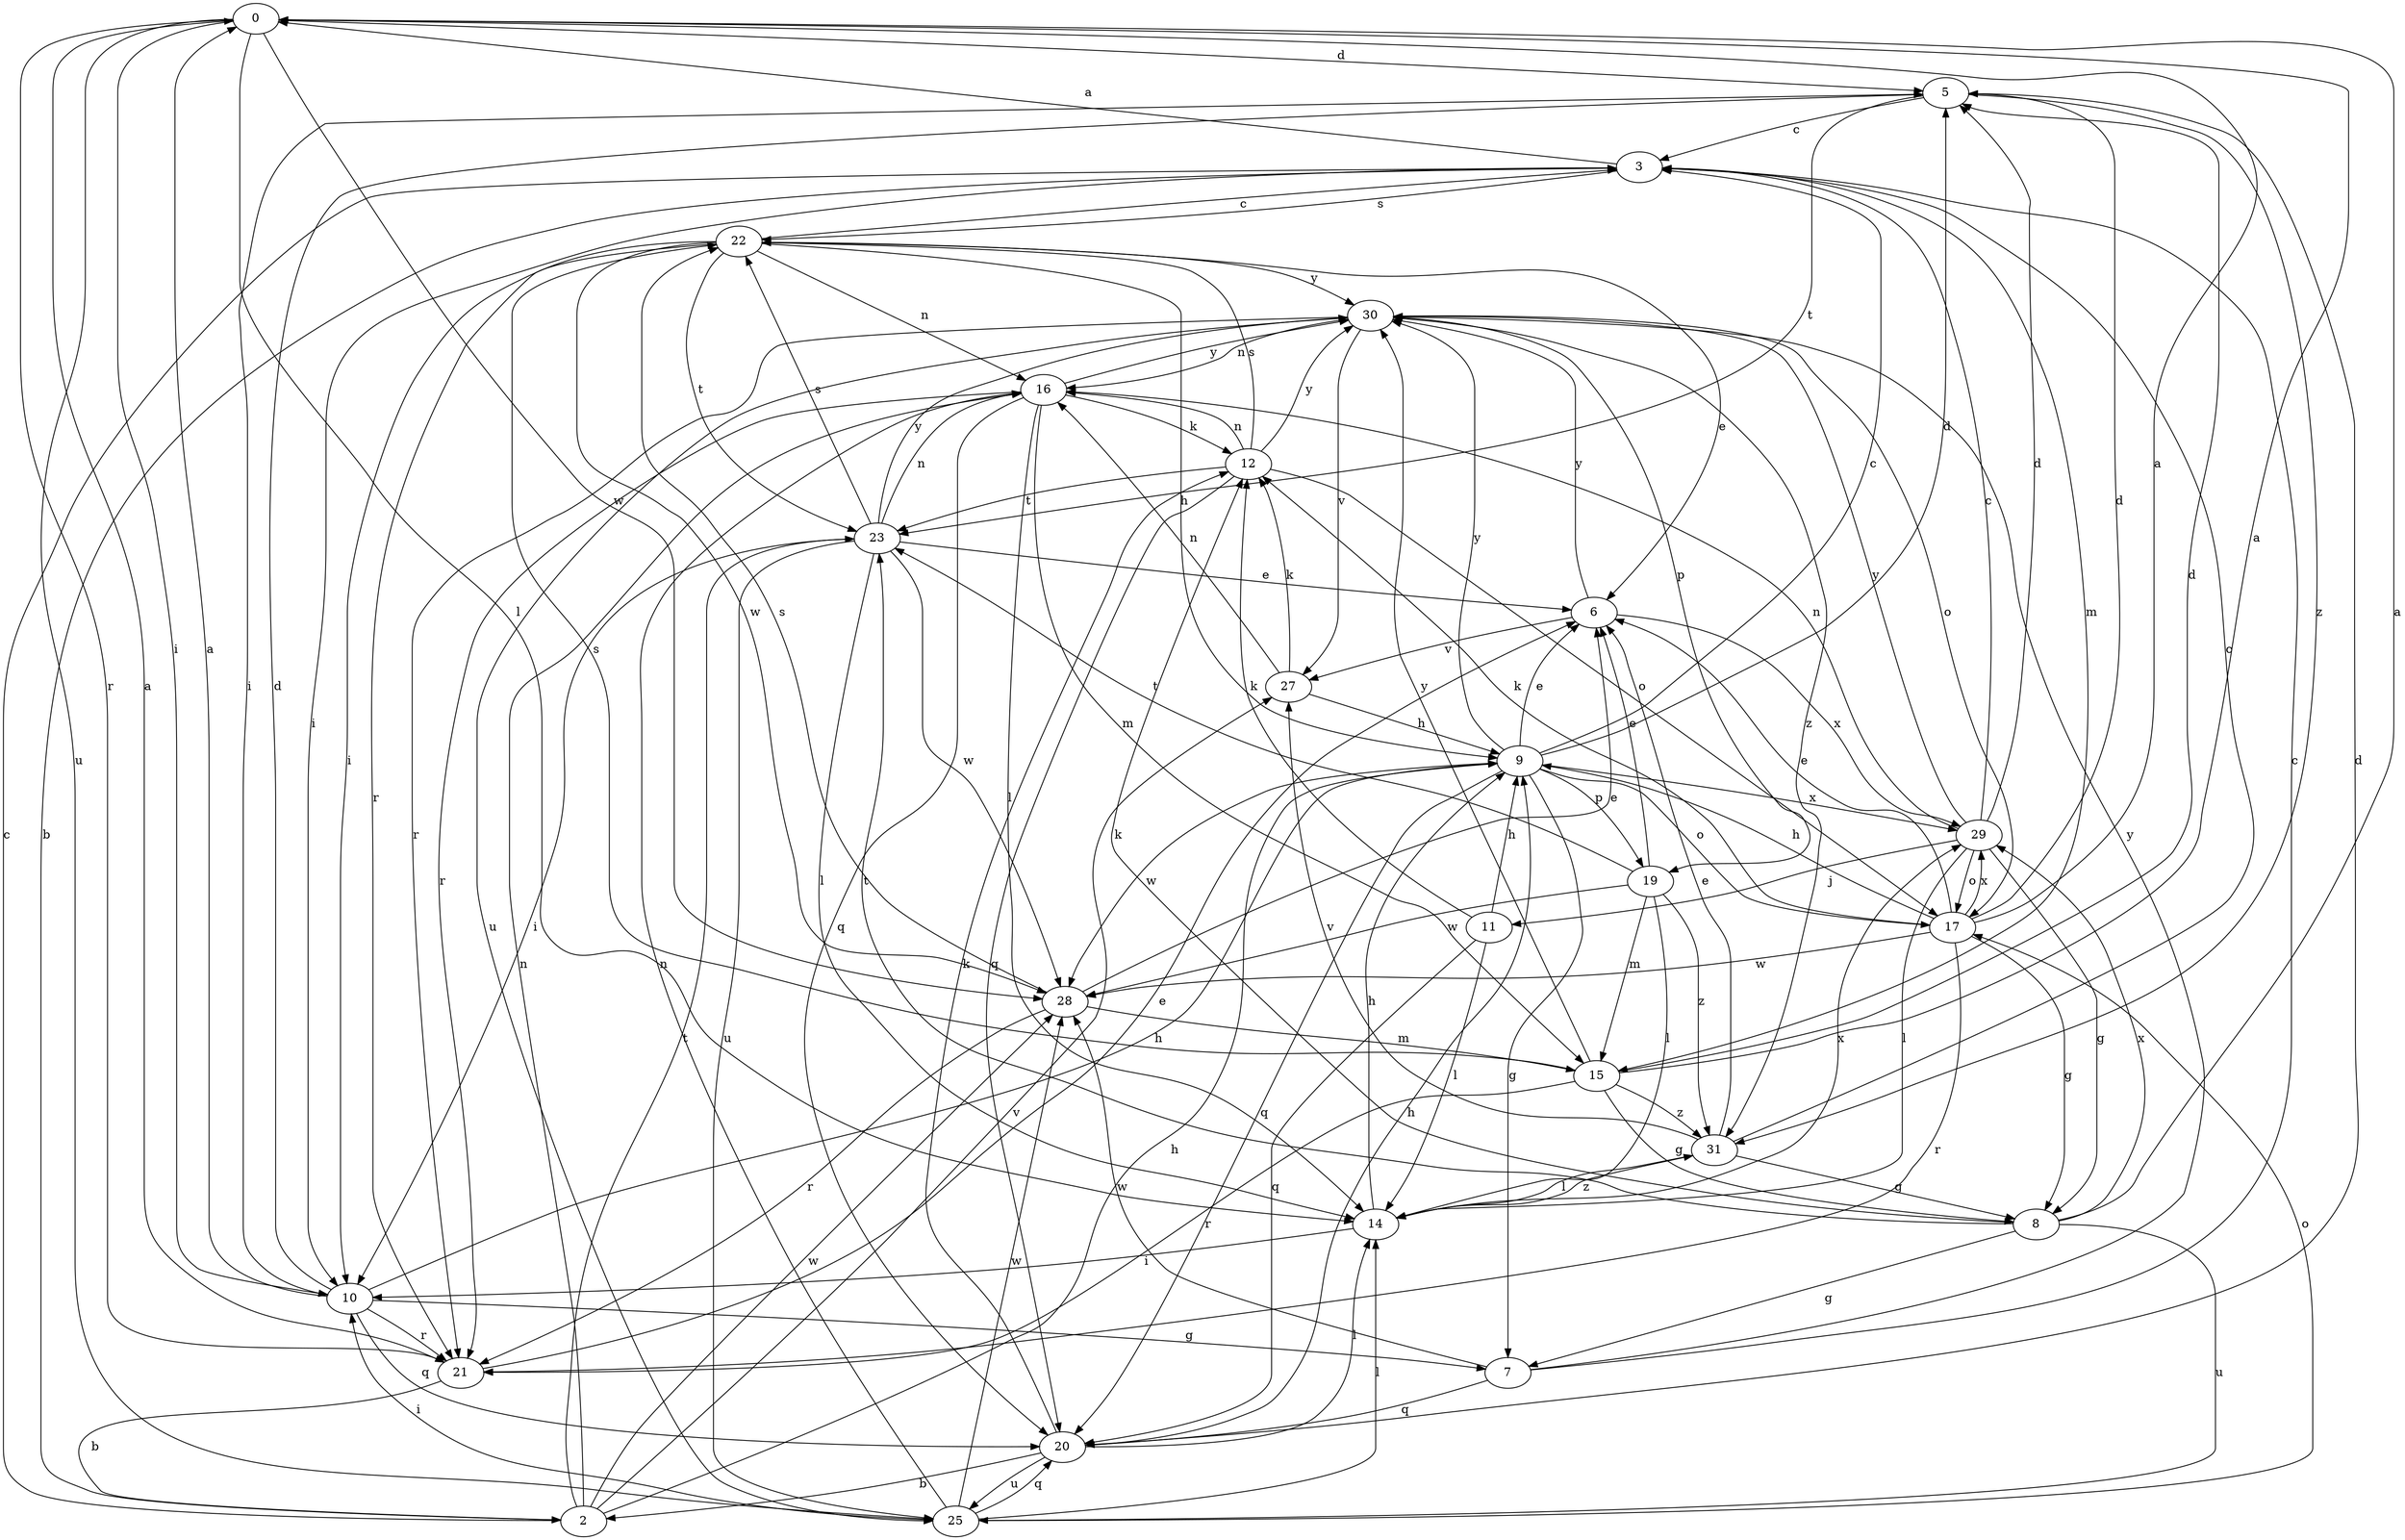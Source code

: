 strict digraph  {
0;
2;
3;
5;
6;
7;
8;
9;
10;
11;
12;
14;
15;
16;
17;
19;
20;
21;
22;
23;
25;
27;
28;
29;
30;
31;
0 -> 5  [label=d];
0 -> 10  [label=i];
0 -> 14  [label=l];
0 -> 21  [label=r];
0 -> 25  [label=u];
0 -> 28  [label=w];
2 -> 3  [label=c];
2 -> 9  [label=h];
2 -> 16  [label=n];
2 -> 23  [label=t];
2 -> 27  [label=v];
2 -> 28  [label=w];
3 -> 0  [label=a];
3 -> 2  [label=b];
3 -> 10  [label=i];
3 -> 15  [label=m];
3 -> 22  [label=s];
5 -> 3  [label=c];
5 -> 10  [label=i];
5 -> 23  [label=t];
5 -> 31  [label=z];
6 -> 27  [label=v];
6 -> 29  [label=x];
6 -> 30  [label=y];
7 -> 3  [label=c];
7 -> 20  [label=q];
7 -> 28  [label=w];
7 -> 30  [label=y];
8 -> 0  [label=a];
8 -> 7  [label=g];
8 -> 12  [label=k];
8 -> 23  [label=t];
8 -> 25  [label=u];
8 -> 29  [label=x];
9 -> 3  [label=c];
9 -> 5  [label=d];
9 -> 6  [label=e];
9 -> 7  [label=g];
9 -> 17  [label=o];
9 -> 19  [label=p];
9 -> 20  [label=q];
9 -> 28  [label=w];
9 -> 29  [label=x];
9 -> 30  [label=y];
10 -> 0  [label=a];
10 -> 5  [label=d];
10 -> 7  [label=g];
10 -> 9  [label=h];
10 -> 20  [label=q];
10 -> 21  [label=r];
11 -> 9  [label=h];
11 -> 12  [label=k];
11 -> 14  [label=l];
11 -> 20  [label=q];
12 -> 16  [label=n];
12 -> 17  [label=o];
12 -> 20  [label=q];
12 -> 22  [label=s];
12 -> 23  [label=t];
12 -> 30  [label=y];
14 -> 9  [label=h];
14 -> 10  [label=i];
14 -> 29  [label=x];
14 -> 31  [label=z];
15 -> 0  [label=a];
15 -> 5  [label=d];
15 -> 8  [label=g];
15 -> 21  [label=r];
15 -> 22  [label=s];
15 -> 30  [label=y];
15 -> 31  [label=z];
16 -> 12  [label=k];
16 -> 14  [label=l];
16 -> 15  [label=m];
16 -> 20  [label=q];
16 -> 21  [label=r];
16 -> 30  [label=y];
17 -> 0  [label=a];
17 -> 5  [label=d];
17 -> 6  [label=e];
17 -> 8  [label=g];
17 -> 9  [label=h];
17 -> 12  [label=k];
17 -> 21  [label=r];
17 -> 28  [label=w];
17 -> 29  [label=x];
19 -> 6  [label=e];
19 -> 14  [label=l];
19 -> 15  [label=m];
19 -> 23  [label=t];
19 -> 28  [label=w];
19 -> 31  [label=z];
20 -> 2  [label=b];
20 -> 5  [label=d];
20 -> 9  [label=h];
20 -> 12  [label=k];
20 -> 14  [label=l];
20 -> 25  [label=u];
21 -> 0  [label=a];
21 -> 2  [label=b];
21 -> 6  [label=e];
22 -> 3  [label=c];
22 -> 6  [label=e];
22 -> 9  [label=h];
22 -> 10  [label=i];
22 -> 16  [label=n];
22 -> 21  [label=r];
22 -> 23  [label=t];
22 -> 28  [label=w];
22 -> 30  [label=y];
23 -> 6  [label=e];
23 -> 10  [label=i];
23 -> 14  [label=l];
23 -> 16  [label=n];
23 -> 22  [label=s];
23 -> 25  [label=u];
23 -> 28  [label=w];
23 -> 30  [label=y];
25 -> 10  [label=i];
25 -> 14  [label=l];
25 -> 16  [label=n];
25 -> 17  [label=o];
25 -> 20  [label=q];
25 -> 28  [label=w];
27 -> 9  [label=h];
27 -> 12  [label=k];
27 -> 16  [label=n];
28 -> 6  [label=e];
28 -> 15  [label=m];
28 -> 21  [label=r];
28 -> 22  [label=s];
29 -> 3  [label=c];
29 -> 5  [label=d];
29 -> 8  [label=g];
29 -> 11  [label=j];
29 -> 14  [label=l];
29 -> 16  [label=n];
29 -> 17  [label=o];
29 -> 30  [label=y];
30 -> 16  [label=n];
30 -> 17  [label=o];
30 -> 19  [label=p];
30 -> 21  [label=r];
30 -> 25  [label=u];
30 -> 27  [label=v];
30 -> 31  [label=z];
31 -> 3  [label=c];
31 -> 6  [label=e];
31 -> 8  [label=g];
31 -> 14  [label=l];
31 -> 27  [label=v];
}
